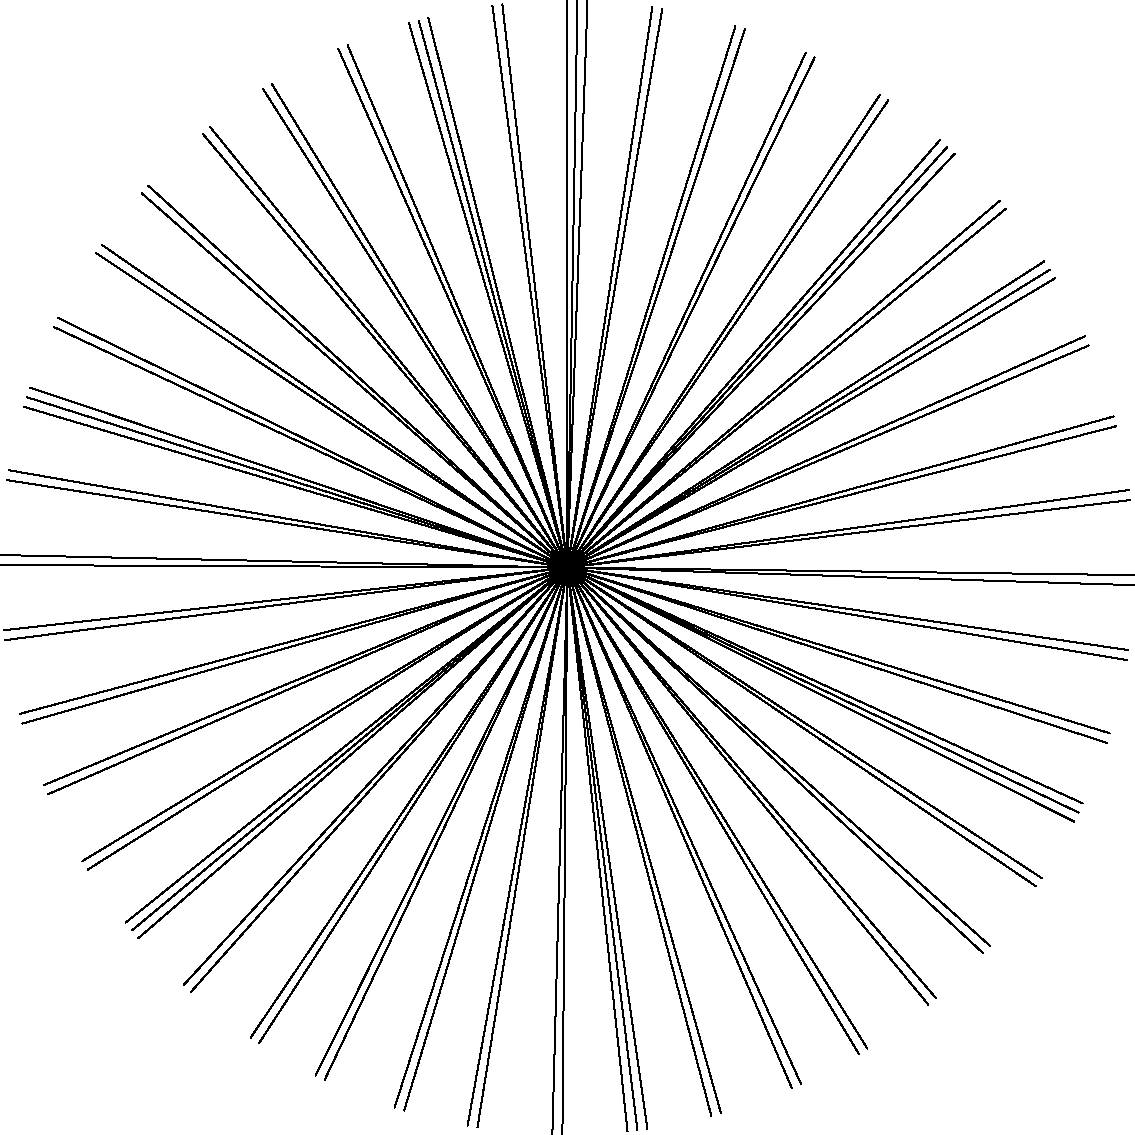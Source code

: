 //
// u-pentagram
// by fde-capu
// Very simplistic straight version for percussion.
//

size(28cm);
unitsize(10cm);

real number_of_lines = 6 * 16;
for(int i = 0; i < number_of_lines; ++i)
{
	draw((0,0)--(sin(i), cos(i)));
}
